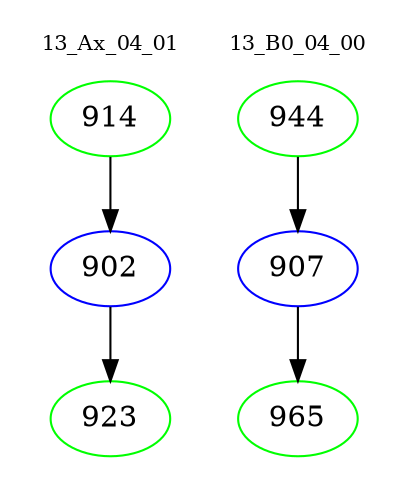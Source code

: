 digraph{
subgraph cluster_0 {
color = white
label = "13_Ax_04_01";
fontsize=10;
T0_914 [label="914", color="green"]
T0_914 -> T0_902 [color="black"]
T0_902 [label="902", color="blue"]
T0_902 -> T0_923 [color="black"]
T0_923 [label="923", color="green"]
}
subgraph cluster_1 {
color = white
label = "13_B0_04_00";
fontsize=10;
T1_944 [label="944", color="green"]
T1_944 -> T1_907 [color="black"]
T1_907 [label="907", color="blue"]
T1_907 -> T1_965 [color="black"]
T1_965 [label="965", color="green"]
}
}

